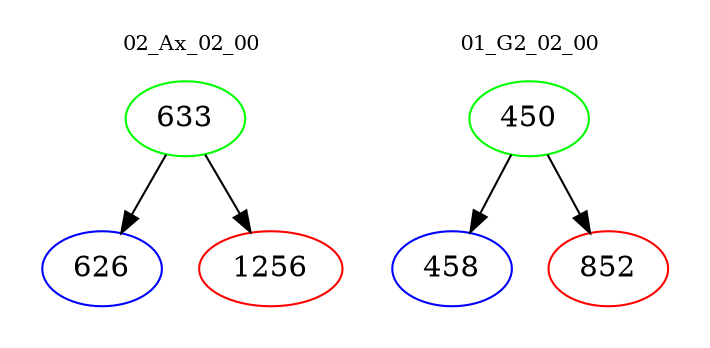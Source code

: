digraph{
subgraph cluster_0 {
color = white
label = "02_Ax_02_00";
fontsize=10;
T0_633 [label="633", color="green"]
T0_633 -> T0_626 [color="black"]
T0_626 [label="626", color="blue"]
T0_633 -> T0_1256 [color="black"]
T0_1256 [label="1256", color="red"]
}
subgraph cluster_1 {
color = white
label = "01_G2_02_00";
fontsize=10;
T1_450 [label="450", color="green"]
T1_450 -> T1_458 [color="black"]
T1_458 [label="458", color="blue"]
T1_450 -> T1_852 [color="black"]
T1_852 [label="852", color="red"]
}
}
